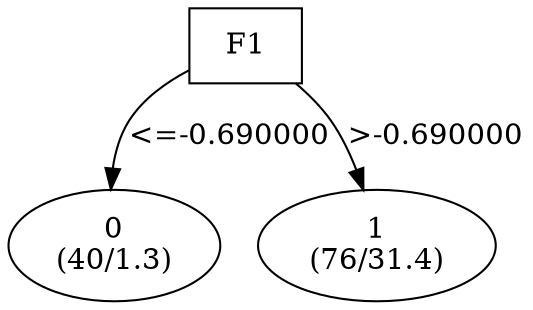 digraph YaDT {
n0 [ shape=box, label="F1\n"]
n0 -> n1 [label="<=-0.690000"]
n1 [ shape=ellipse, label="0\n(40/1.3)"]
n0 -> n2 [label=">-0.690000"]
n2 [ shape=ellipse, label="1\n(76/31.4)"]
}
